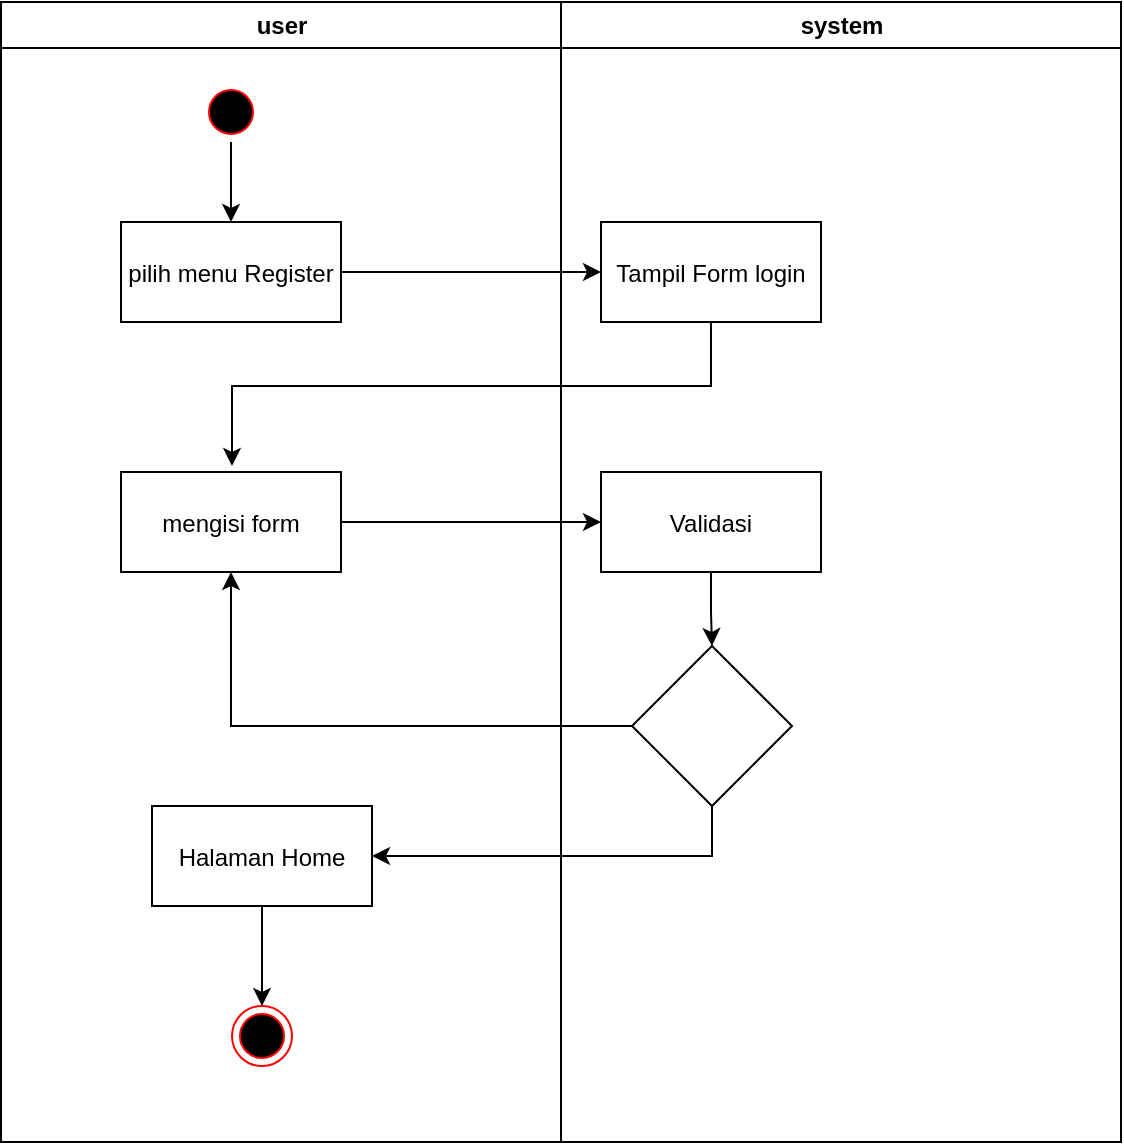 <mxfile version="14.5.1" type="device"><diagram name="Page-1" id="e7e014a7-5840-1c2e-5031-d8a46d1fe8dd"><mxGraphModel dx="1024" dy="592" grid="1" gridSize="10" guides="1" tooltips="1" connect="1" arrows="1" fold="1" page="1" pageScale="1" pageWidth="1169" pageHeight="826" background="#ffffff" math="0" shadow="0"><root><mxCell id="0"/><mxCell id="1" parent="0"/><mxCell id="2" value="user" style="swimlane;whiteSpace=wrap" parent="1" vertex="1"><mxGeometry x="164.5" y="128" width="280" height="570" as="geometry"/></mxCell><mxCell id="Vu26YWIjYdNz32l_EF_T-42" style="edgeStyle=orthogonalEdgeStyle;rounded=0;orthogonalLoop=1;jettySize=auto;html=1;entryX=0.5;entryY=0;entryDx=0;entryDy=0;" parent="2" source="5" target="7" edge="1"><mxGeometry relative="1" as="geometry"/></mxCell><mxCell id="5" value="" style="ellipse;shape=startState;fillColor=#000000;strokeColor=#ff0000;" parent="2" vertex="1"><mxGeometry x="100" y="40" width="30" height="30" as="geometry"/></mxCell><mxCell id="7" value="pilih menu Register" style="" parent="2" vertex="1"><mxGeometry x="60" y="110" width="110" height="50" as="geometry"/></mxCell><mxCell id="8" value="mengisi form" style="" parent="2" vertex="1"><mxGeometry x="60" y="235" width="110" height="50" as="geometry"/></mxCell><mxCell id="Vu26YWIjYdNz32l_EF_T-53" style="edgeStyle=orthogonalEdgeStyle;rounded=0;orthogonalLoop=1;jettySize=auto;html=1;entryX=0.5;entryY=0;entryDx=0;entryDy=0;" parent="2" source="10" target="Vu26YWIjYdNz32l_EF_T-51" edge="1"><mxGeometry relative="1" as="geometry"/></mxCell><mxCell id="10" value="Halaman Home" style="" parent="2" vertex="1"><mxGeometry x="75.5" y="402" width="110" height="50" as="geometry"/></mxCell><mxCell id="Vu26YWIjYdNz32l_EF_T-51" value="" style="ellipse;html=1;shape=endState;fillColor=#000000;strokeColor=#ff0000;" parent="2" vertex="1"><mxGeometry x="115.5" y="502" width="30" height="30" as="geometry"/></mxCell><mxCell id="3" value="system" style="swimlane;whiteSpace=wrap;startSize=23;" parent="1" vertex="1"><mxGeometry x="444.5" y="128" width="280" height="570" as="geometry"/></mxCell><mxCell id="15" value="Tampil Form login" style="" parent="3" vertex="1"><mxGeometry x="20" y="110" width="110" height="50" as="geometry"/></mxCell><mxCell id="Vu26YWIjYdNz32l_EF_T-48" style="edgeStyle=orthogonalEdgeStyle;rounded=0;orthogonalLoop=1;jettySize=auto;html=1;entryX=0.5;entryY=0;entryDx=0;entryDy=0;" parent="3" source="18" target="Vu26YWIjYdNz32l_EF_T-47" edge="1"><mxGeometry relative="1" as="geometry"/></mxCell><mxCell id="18" value="Validasi" style="" parent="3" vertex="1"><mxGeometry x="20" y="235" width="110" height="50" as="geometry"/></mxCell><mxCell id="Vu26YWIjYdNz32l_EF_T-47" value="" style="rhombus;whiteSpace=wrap;html=1;" parent="3" vertex="1"><mxGeometry x="35.5" y="322" width="80" height="80" as="geometry"/></mxCell><mxCell id="Vu26YWIjYdNz32l_EF_T-43" style="edgeStyle=orthogonalEdgeStyle;rounded=0;orthogonalLoop=1;jettySize=auto;html=1;entryX=0;entryY=0.5;entryDx=0;entryDy=0;" parent="1" source="7" target="15" edge="1"><mxGeometry relative="1" as="geometry"/></mxCell><mxCell id="Vu26YWIjYdNz32l_EF_T-45" style="edgeStyle=orthogonalEdgeStyle;rounded=0;orthogonalLoop=1;jettySize=auto;html=1;" parent="1" source="15" edge="1"><mxGeometry relative="1" as="geometry"><mxPoint x="280" y="360" as="targetPoint"/><Array as="points"><mxPoint x="520" y="320"/><mxPoint x="280" y="320"/></Array></mxGeometry></mxCell><mxCell id="Vu26YWIjYdNz32l_EF_T-46" style="edgeStyle=orthogonalEdgeStyle;rounded=0;orthogonalLoop=1;jettySize=auto;html=1;entryX=0;entryY=0.5;entryDx=0;entryDy=0;" parent="1" source="8" target="18" edge="1"><mxGeometry relative="1" as="geometry"/></mxCell><mxCell id="Vu26YWIjYdNz32l_EF_T-49" style="edgeStyle=orthogonalEdgeStyle;rounded=0;orthogonalLoop=1;jettySize=auto;html=1;exitX=0;exitY=0.5;exitDx=0;exitDy=0;entryX=0.5;entryY=1;entryDx=0;entryDy=0;" parent="1" source="Vu26YWIjYdNz32l_EF_T-47" target="8" edge="1"><mxGeometry relative="1" as="geometry"/></mxCell><mxCell id="Vu26YWIjYdNz32l_EF_T-50" style="edgeStyle=orthogonalEdgeStyle;rounded=0;orthogonalLoop=1;jettySize=auto;html=1;entryX=1;entryY=0.5;entryDx=0;entryDy=0;" parent="1" source="Vu26YWIjYdNz32l_EF_T-47" target="10" edge="1"><mxGeometry relative="1" as="geometry"><Array as="points"><mxPoint x="520" y="555"/></Array></mxGeometry></mxCell></root></mxGraphModel></diagram></mxfile>